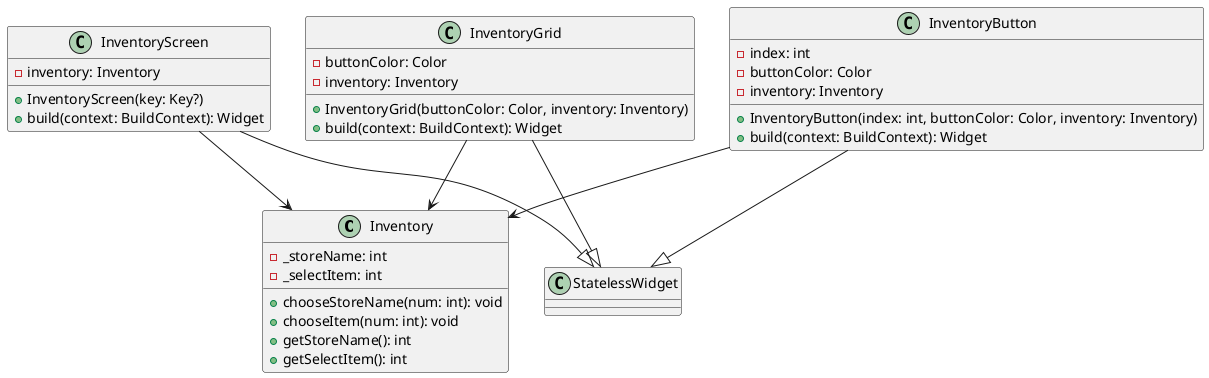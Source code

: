 @startuml
class Inventory {
  - _storeName: int
  - _selectItem: int
  + chooseStoreName(num: int): void
  + chooseItem(num: int): void
  + getStoreName(): int
  + getSelectItem(): int
}

class InventoryScreen {
  - inventory: Inventory
  + InventoryScreen(key: Key?)
  + build(context: BuildContext): Widget
}

class InventoryGrid {
  - buttonColor: Color
  - inventory: Inventory
  + InventoryGrid(buttonColor: Color, inventory: Inventory)
  + build(context: BuildContext): Widget
}

class InventoryButton {
  - index: int
  - buttonColor: Color
  - inventory: Inventory
  + InventoryButton(index: int, buttonColor: Color, inventory: Inventory)
  + build(context: BuildContext): Widget
}

InventoryScreen --|> StatelessWidget
InventoryScreen --> Inventory
InventoryGrid --|> StatelessWidget
InventoryGrid --> Inventory
InventoryButton --|> StatelessWidget
InventoryButton --> Inventory
@enduml
